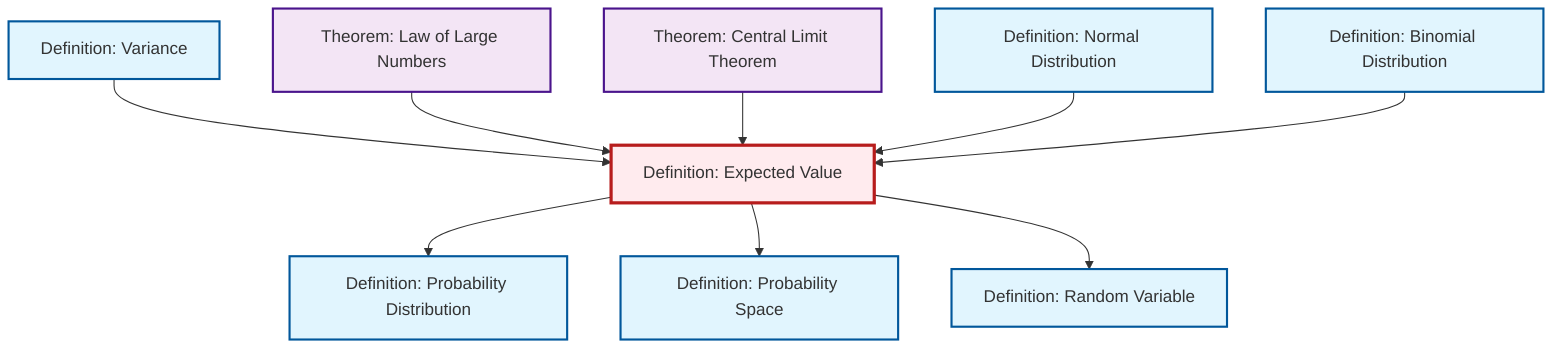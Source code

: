 graph TD
    classDef definition fill:#e1f5fe,stroke:#01579b,stroke-width:2px
    classDef theorem fill:#f3e5f5,stroke:#4a148c,stroke-width:2px
    classDef axiom fill:#fff3e0,stroke:#e65100,stroke-width:2px
    classDef example fill:#e8f5e9,stroke:#1b5e20,stroke-width:2px
    classDef current fill:#ffebee,stroke:#b71c1c,stroke-width:3px
    thm-central-limit["Theorem: Central Limit Theorem"]:::theorem
    def-probability-space["Definition: Probability Space"]:::definition
    def-random-variable["Definition: Random Variable"]:::definition
    def-expectation["Definition: Expected Value"]:::definition
    def-normal-distribution["Definition: Normal Distribution"]:::definition
    thm-law-of-large-numbers["Theorem: Law of Large Numbers"]:::theorem
    def-variance["Definition: Variance"]:::definition
    def-binomial-distribution["Definition: Binomial Distribution"]:::definition
    def-probability-distribution["Definition: Probability Distribution"]:::definition
    def-expectation --> def-probability-distribution
    def-expectation --> def-probability-space
    def-expectation --> def-random-variable
    def-variance --> def-expectation
    thm-law-of-large-numbers --> def-expectation
    thm-central-limit --> def-expectation
    def-normal-distribution --> def-expectation
    def-binomial-distribution --> def-expectation
    class def-expectation current